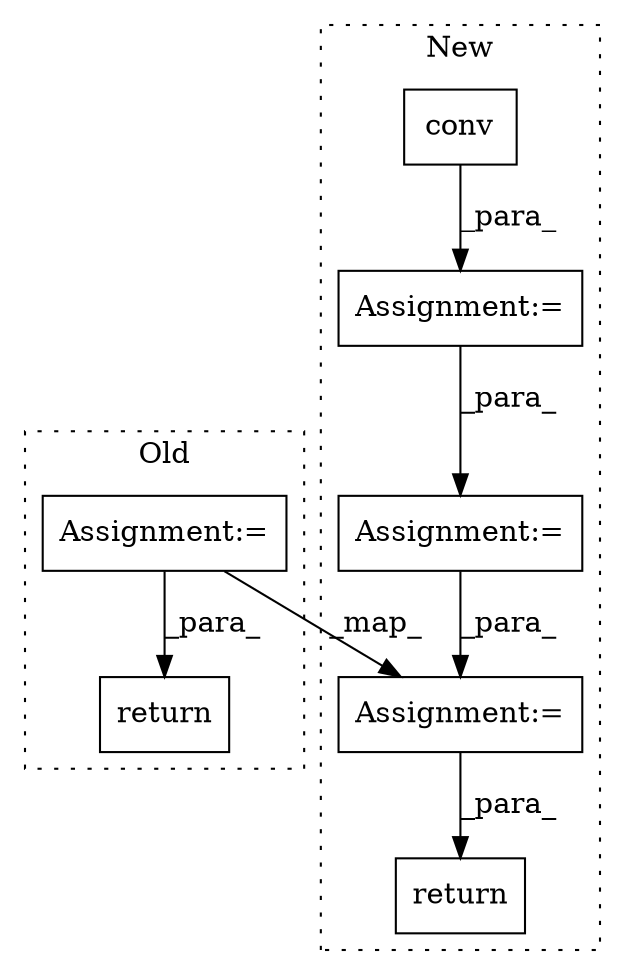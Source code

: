 digraph G {
subgraph cluster0 {
1 [label="return" a="41" s="2752" l="7" shape="box"];
6 [label="Assignment:=" a="7" s="2631" l="1" shape="box"];
label = "Old";
style="dotted";
}
subgraph cluster1 {
2 [label="conv" a="32" s="2541,2559" l="5,1" shape="box"];
3 [label="Assignment:=" a="7" s="2579" l="1" shape="box"];
4 [label="Assignment:=" a="7" s="2540" l="1" shape="box"];
5 [label="return" a="41" s="2826" l="7" shape="box"];
7 [label="Assignment:=" a="7" s="2632" l="1" shape="box"];
label = "New";
style="dotted";
}
2 -> 4 [label="_para_"];
3 -> 7 [label="_para_"];
4 -> 3 [label="_para_"];
6 -> 1 [label="_para_"];
6 -> 7 [label="_map_"];
7 -> 5 [label="_para_"];
}